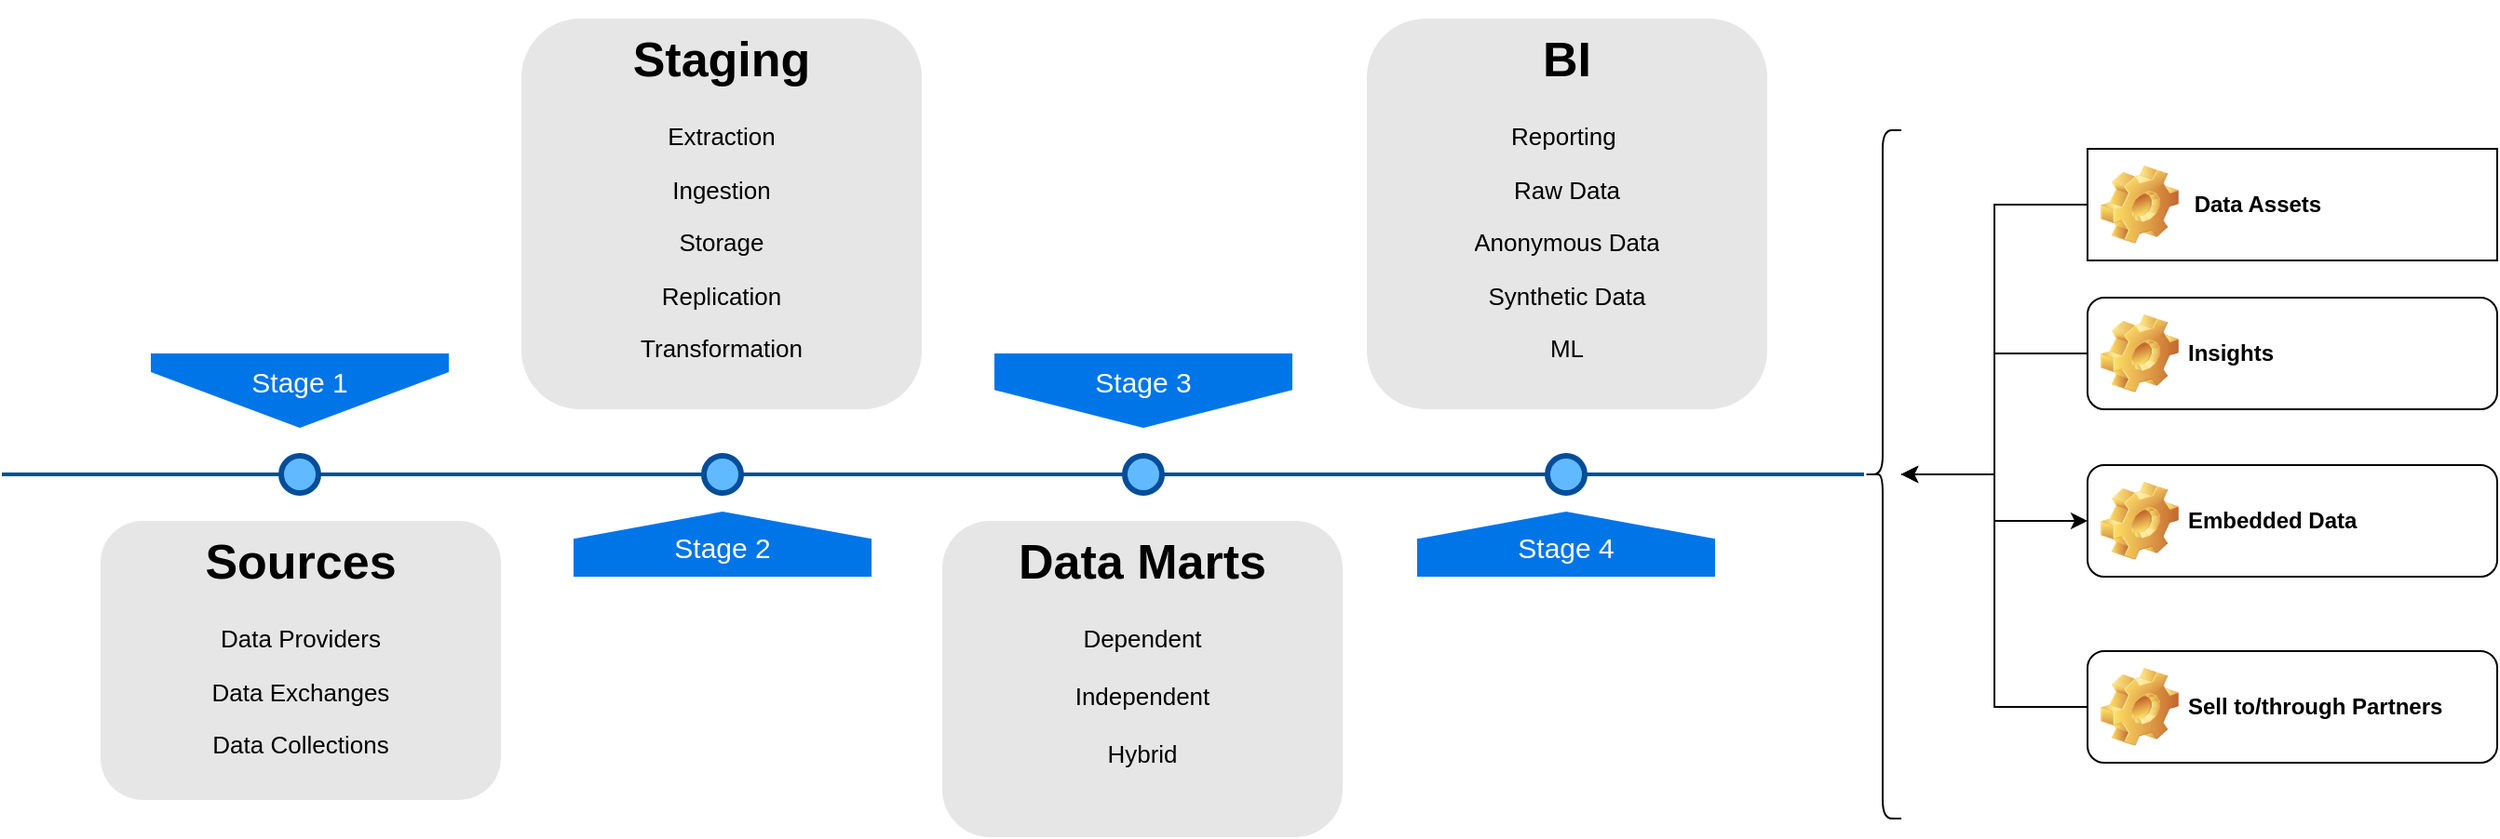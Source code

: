 <mxfile version="22.1.3" type="github">
  <diagram name="Page-1" id="82e54ff1-d628-8f03-85c4-9753963a91cd">
    <mxGraphModel dx="1647" dy="886" grid="1" gridSize="10" guides="1" tooltips="1" connect="1" arrows="1" fold="1" page="1" pageScale="1" pageWidth="1100" pageHeight="850" background="none" math="0" shadow="0">
      <root>
        <mxCell id="0" />
        <mxCell id="1" parent="0" />
        <mxCell id="4ec97bd9e5d20128-1" value="" style="line;strokeWidth=2;html=1;fillColor=none;fontSize=28;fontColor=#004D99;strokeColor=#004D99;" parent="1" vertex="1">
          <mxGeometry x="40" y="400" width="1000" height="10" as="geometry" />
        </mxCell>
        <mxCell id="4ec97bd9e5d20128-5" value="Stage 1" style="shape=offPageConnector;whiteSpace=wrap;html=1;fillColor=#0075E8;fontSize=15;fontColor=#FFFFFF;size=0.75;verticalAlign=top;strokeColor=none;" parent="1" vertex="1">
          <mxGeometry x="120" y="340" width="160" height="40" as="geometry" />
        </mxCell>
        <mxCell id="4ec97bd9e5d20128-6" value="&lt;span&gt;Stage 3&lt;/span&gt;" style="shape=offPageConnector;whiteSpace=wrap;html=1;fillColor=#0075E8;fontSize=15;fontColor=#FFFFFF;size=0.509;verticalAlign=top;strokeColor=none;" parent="1" vertex="1">
          <mxGeometry x="573" y="340" width="160" height="40" as="geometry" />
        </mxCell>
        <mxCell id="4ec97bd9e5d20128-7" value="&lt;span&gt;Stage 2&lt;/span&gt;" style="shape=offPageConnector;whiteSpace=wrap;html=1;fillColor=#0075E8;fontSize=15;fontColor=#FFFFFF;size=0.418;flipV=1;verticalAlign=bottom;strokeColor=none;spacingBottom=4;" parent="1" vertex="1">
          <mxGeometry x="347" y="425" width="160" height="35" as="geometry" />
        </mxCell>
        <mxCell id="4ec97bd9e5d20128-8" value="&lt;span&gt;Stage 4&lt;/span&gt;" style="shape=offPageConnector;whiteSpace=wrap;html=1;fillColor=#0075E8;fontSize=15;fontColor=#FFFFFF;size=0.418;flipV=1;verticalAlign=bottom;strokeColor=none;spacingBottom=4;" parent="1" vertex="1">
          <mxGeometry x="800" y="425" width="160" height="35" as="geometry" />
        </mxCell>
        <mxCell id="4ec97bd9e5d20128-9" value="" style="ellipse;whiteSpace=wrap;html=1;fillColor=#61BAFF;fontSize=28;fontColor=#004D99;strokeWidth=3;strokeColor=#004D99;" parent="1" vertex="1">
          <mxGeometry x="190" y="395" width="20" height="20" as="geometry" />
        </mxCell>
        <mxCell id="4ec97bd9e5d20128-10" value="" style="ellipse;whiteSpace=wrap;html=1;fillColor=#61BAFF;fontSize=28;fontColor=#004D99;strokeWidth=3;strokeColor=#004D99;" parent="1" vertex="1">
          <mxGeometry x="417" y="395" width="20" height="20" as="geometry" />
        </mxCell>
        <mxCell id="4ec97bd9e5d20128-11" value="" style="ellipse;whiteSpace=wrap;html=1;fillColor=#61BAFF;fontSize=28;fontColor=#004D99;strokeWidth=3;strokeColor=#004D99;" parent="1" vertex="1">
          <mxGeometry x="643" y="395" width="20" height="20" as="geometry" />
        </mxCell>
        <mxCell id="4ec97bd9e5d20128-13" value="" style="ellipse;whiteSpace=wrap;html=1;fillColor=#61BAFF;fontSize=28;fontColor=#004D99;strokeWidth=3;strokeColor=#004D99;" parent="1" vertex="1">
          <mxGeometry x="870" y="395" width="20" height="20" as="geometry" />
        </mxCell>
        <mxCell id="4ec97bd9e5d20128-14" value="&lt;h1&gt;Sources&lt;/h1&gt;&lt;p&gt;Data Providers&lt;/p&gt;&lt;p&gt;Data Exchanges&lt;/p&gt;&lt;p&gt;Data Collections&lt;/p&gt;" style="text;html=1;spacing=5;spacingTop=-20;whiteSpace=wrap;overflow=hidden;strokeColor=none;strokeWidth=3;fillColor=#E6E6E6;fontSize=13;fontColor=#000000;align=center;rounded=1;" parent="1" vertex="1">
          <mxGeometry x="93" y="430" width="215" height="150" as="geometry" />
        </mxCell>
        <mxCell id="4ec97bd9e5d20128-16" value="&lt;h1&gt;Staging&lt;/h1&gt;&lt;p&gt;Extraction&lt;/p&gt;&lt;p&gt;Ingestion&lt;/p&gt;&lt;p&gt;Storage&lt;/p&gt;&lt;p&gt;Replication&lt;/p&gt;&lt;p&gt;Transformation&lt;/p&gt;&lt;p&gt;&lt;br&gt;&lt;/p&gt;" style="text;html=1;spacing=5;spacingTop=-20;whiteSpace=wrap;overflow=hidden;strokeColor=none;strokeWidth=3;fillColor=#E6E6E6;fontSize=13;fontColor=#000000;align=center;rounded=1;" parent="1" vertex="1">
          <mxGeometry x="319" y="160" width="215" height="210" as="geometry" />
        </mxCell>
        <mxCell id="4ec97bd9e5d20128-17" value="&lt;h1&gt;Data Marts&lt;/h1&gt;&lt;div&gt;Dependent&lt;/div&gt;&lt;div&gt;&lt;br&gt;&lt;/div&gt;&lt;div&gt;Independent&lt;/div&gt;&lt;div&gt;&lt;br&gt;&lt;/div&gt;&lt;div&gt;Hybrid&lt;/div&gt;&lt;div&gt;&lt;br&gt;&lt;/div&gt;" style="text;html=1;spacing=5;spacingTop=-20;whiteSpace=wrap;overflow=hidden;strokeColor=none;strokeWidth=3;fillColor=#E6E6E6;fontSize=13;fontColor=#000000;align=center;rounded=1;" parent="1" vertex="1">
          <mxGeometry x="545" y="430" width="215" height="170" as="geometry" />
        </mxCell>
        <mxCell id="4ec97bd9e5d20128-18" value="&lt;h1&gt;BI&lt;/h1&gt;&lt;p&gt;Reporting&amp;nbsp;&lt;/p&gt;&lt;p&gt;Raw Data&lt;/p&gt;&lt;p&gt;&lt;span style=&quot;background-color: initial;&quot;&gt;Anonymous Data&lt;/span&gt;&lt;/p&gt;&lt;p&gt;Synthetic Data&lt;/p&gt;&lt;p&gt;ML&lt;/p&gt;" style="text;html=1;spacing=5;spacingTop=-20;whiteSpace=wrap;overflow=hidden;strokeColor=none;strokeWidth=3;fillColor=#E6E6E6;fontSize=13;fontColor=#000000;align=center;rounded=1;" parent="1" vertex="1">
          <mxGeometry x="773" y="160" width="215" height="210" as="geometry" />
        </mxCell>
        <mxCell id="QszXW-YfP5qL2xS7L1p2-7" value="" style="edgeStyle=orthogonalEdgeStyle;rounded=0;hachureGap=4;orthogonalLoop=1;jettySize=auto;html=1;fontFamily=Architects Daughter;fontSource=https%3A%2F%2Ffonts.googleapis.com%2Fcss%3Ffamily%3DArchitects%2BDaughter;fontSize=16;" edge="1" parent="1" source="QszXW-YfP5qL2xS7L1p2-1" target="QszXW-YfP5qL2xS7L1p2-5">
          <mxGeometry relative="1" as="geometry" />
        </mxCell>
        <mxCell id="QszXW-YfP5qL2xS7L1p2-1" value="&amp;nbsp;Data Assets" style="label;whiteSpace=wrap;html=1;image=img/clipart/Gear_128x128.png;glass=0;rounded=0;" vertex="1" parent="1">
          <mxGeometry x="1160" y="230" width="220" height="60" as="geometry" />
        </mxCell>
        <mxCell id="QszXW-YfP5qL2xS7L1p2-9" value="" style="edgeStyle=orthogonalEdgeStyle;rounded=0;hachureGap=4;orthogonalLoop=1;jettySize=auto;html=1;fontFamily=Architects Daughter;fontSource=https%3A%2F%2Ffonts.googleapis.com%2Fcss%3Ffamily%3DArchitects%2BDaughter;fontSize=16;" edge="1" parent="1" source="QszXW-YfP5qL2xS7L1p2-2" target="QszXW-YfP5qL2xS7L1p2-5">
          <mxGeometry relative="1" as="geometry" />
        </mxCell>
        <mxCell id="QszXW-YfP5qL2xS7L1p2-2" value="Insights" style="label;whiteSpace=wrap;html=1;image=img/clipart/Gear_128x128.png" vertex="1" parent="1">
          <mxGeometry x="1160" y="310" width="220" height="60" as="geometry" />
        </mxCell>
        <mxCell id="QszXW-YfP5qL2xS7L1p2-3" value="Embedded Data" style="label;whiteSpace=wrap;html=1;image=img/clipart/Gear_128x128.png" vertex="1" parent="1">
          <mxGeometry x="1160" y="400" width="220" height="60" as="geometry" />
        </mxCell>
        <mxCell id="QszXW-YfP5qL2xS7L1p2-8" value="" style="edgeStyle=orthogonalEdgeStyle;rounded=0;hachureGap=4;orthogonalLoop=1;jettySize=auto;html=1;fontFamily=Architects Daughter;fontSource=https%3A%2F%2Ffonts.googleapis.com%2Fcss%3Ffamily%3DArchitects%2BDaughter;fontSize=16;" edge="1" parent="1" source="QszXW-YfP5qL2xS7L1p2-4" target="QszXW-YfP5qL2xS7L1p2-5">
          <mxGeometry relative="1" as="geometry" />
        </mxCell>
        <mxCell id="QszXW-YfP5qL2xS7L1p2-4" value="Sell to/through Partners" style="label;whiteSpace=wrap;html=1;image=img/clipart/Gear_128x128.png" vertex="1" parent="1">
          <mxGeometry x="1160" y="500" width="220" height="60" as="geometry" />
        </mxCell>
        <mxCell id="QszXW-YfP5qL2xS7L1p2-6" value="" style="edgeStyle=orthogonalEdgeStyle;rounded=0;hachureGap=4;orthogonalLoop=1;jettySize=auto;html=1;fontFamily=Architects Daughter;fontSource=https%3A%2F%2Ffonts.googleapis.com%2Fcss%3Ffamily%3DArchitects%2BDaughter;fontSize=16;" edge="1" parent="1" source="QszXW-YfP5qL2xS7L1p2-5" target="QszXW-YfP5qL2xS7L1p2-3">
          <mxGeometry relative="1" as="geometry" />
        </mxCell>
        <mxCell id="QszXW-YfP5qL2xS7L1p2-5" value="" style="shape=curlyBracket;whiteSpace=wrap;html=1;rounded=1;labelPosition=left;verticalLabelPosition=middle;align=right;verticalAlign=middle;hachureGap=4;fontFamily=Architects Daughter;fontSource=https%3A%2F%2Ffonts.googleapis.com%2Fcss%3Ffamily%3DArchitects%2BDaughter;fontSize=20;size=0.5;" vertex="1" parent="1">
          <mxGeometry x="1040" y="220" width="20" height="370" as="geometry" />
        </mxCell>
      </root>
    </mxGraphModel>
  </diagram>
</mxfile>
